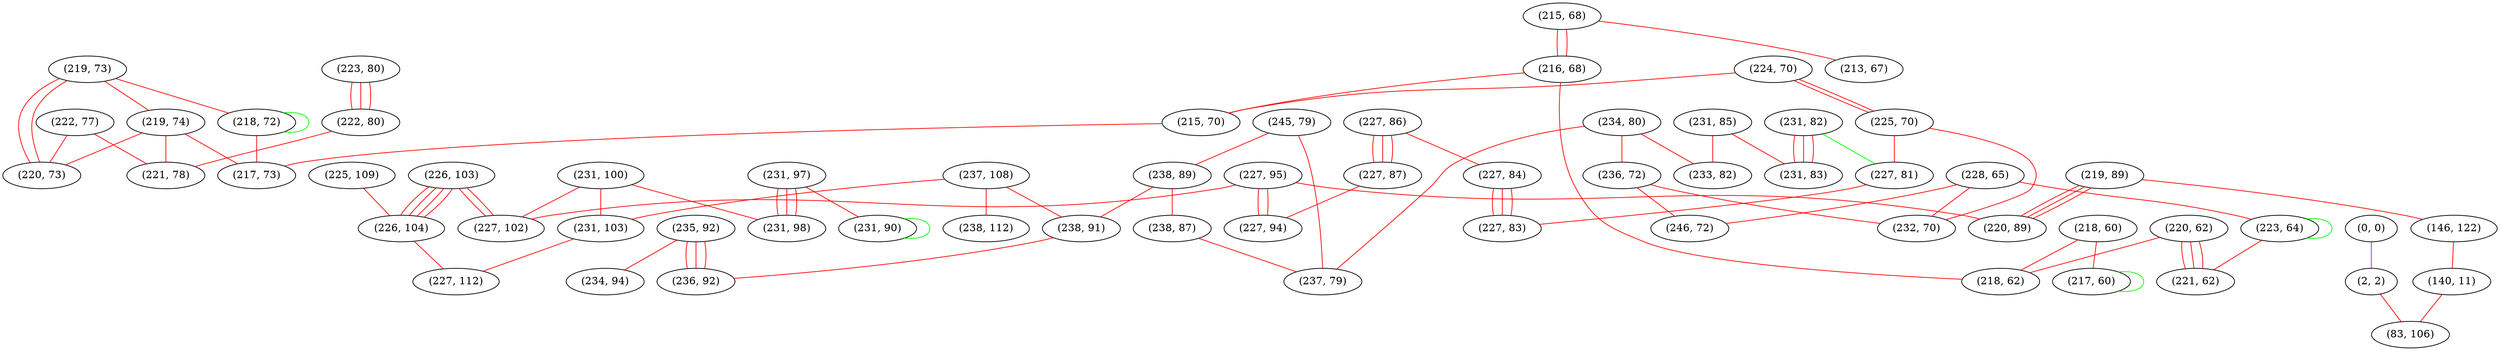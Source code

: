 graph "" {
"(215, 68)";
"(245, 79)";
"(227, 86)";
"(231, 97)";
"(225, 109)";
"(238, 89)";
"(216, 68)";
"(234, 80)";
"(224, 70)";
"(0, 0)";
"(231, 82)";
"(219, 73)";
"(222, 77)";
"(236, 72)";
"(226, 103)";
"(237, 108)";
"(231, 85)";
"(238, 112)";
"(228, 65)";
"(219, 89)";
"(235, 92)";
"(218, 60)";
"(146, 122)";
"(231, 100)";
"(218, 72)";
"(219, 74)";
"(225, 70)";
"(2, 2)";
"(233, 82)";
"(215, 70)";
"(227, 81)";
"(223, 64)";
"(234, 94)";
"(220, 62)";
"(223, 80)";
"(226, 104)";
"(227, 84)";
"(231, 103)";
"(238, 91)";
"(227, 95)";
"(222, 80)";
"(140, 11)";
"(232, 70)";
"(83, 106)";
"(236, 92)";
"(238, 87)";
"(231, 98)";
"(231, 83)";
"(221, 62)";
"(227, 87)";
"(237, 79)";
"(220, 73)";
"(227, 94)";
"(213, 67)";
"(218, 62)";
"(221, 78)";
"(227, 83)";
"(227, 102)";
"(227, 112)";
"(231, 90)";
"(220, 89)";
"(217, 73)";
"(217, 60)";
"(246, 72)";
"(215, 68)" -- "(213, 67)"  [color=red, key=0, weight=1];
"(215, 68)" -- "(216, 68)"  [color=red, key=0, weight=1];
"(215, 68)" -- "(216, 68)"  [color=red, key=1, weight=1];
"(245, 79)" -- "(238, 89)"  [color=red, key=0, weight=1];
"(245, 79)" -- "(237, 79)"  [color=red, key=0, weight=1];
"(227, 86)" -- "(227, 87)"  [color=red, key=0, weight=1];
"(227, 86)" -- "(227, 87)"  [color=red, key=1, weight=1];
"(227, 86)" -- "(227, 87)"  [color=red, key=2, weight=1];
"(227, 86)" -- "(227, 84)"  [color=red, key=0, weight=1];
"(231, 97)" -- "(231, 90)"  [color=red, key=0, weight=1];
"(231, 97)" -- "(231, 98)"  [color=red, key=0, weight=1];
"(231, 97)" -- "(231, 98)"  [color=red, key=1, weight=1];
"(231, 97)" -- "(231, 98)"  [color=red, key=2, weight=1];
"(225, 109)" -- "(226, 104)"  [color=red, key=0, weight=1];
"(238, 89)" -- "(238, 91)"  [color=red, key=0, weight=1];
"(238, 89)" -- "(238, 87)"  [color=red, key=0, weight=1];
"(216, 68)" -- "(215, 70)"  [color=red, key=0, weight=1];
"(216, 68)" -- "(218, 62)"  [color=red, key=0, weight=1];
"(234, 80)" -- "(233, 82)"  [color=red, key=0, weight=1];
"(234, 80)" -- "(237, 79)"  [color=red, key=0, weight=1];
"(234, 80)" -- "(236, 72)"  [color=red, key=0, weight=1];
"(224, 70)" -- "(215, 70)"  [color=red, key=0, weight=1];
"(224, 70)" -- "(225, 70)"  [color=red, key=0, weight=1];
"(224, 70)" -- "(225, 70)"  [color=red, key=1, weight=1];
"(0, 0)" -- "(2, 2)"  [color=purple, key=0, weight=4];
"(231, 82)" -- "(231, 83)"  [color=red, key=0, weight=1];
"(231, 82)" -- "(231, 83)"  [color=red, key=1, weight=1];
"(231, 82)" -- "(231, 83)"  [color=red, key=2, weight=1];
"(231, 82)" -- "(227, 81)"  [color=green, key=0, weight=2];
"(219, 73)" -- "(218, 72)"  [color=red, key=0, weight=1];
"(219, 73)" -- "(219, 74)"  [color=red, key=0, weight=1];
"(219, 73)" -- "(220, 73)"  [color=red, key=0, weight=1];
"(219, 73)" -- "(220, 73)"  [color=red, key=1, weight=1];
"(222, 77)" -- "(221, 78)"  [color=red, key=0, weight=1];
"(222, 77)" -- "(220, 73)"  [color=red, key=0, weight=1];
"(236, 72)" -- "(246, 72)"  [color=red, key=0, weight=1];
"(236, 72)" -- "(232, 70)"  [color=red, key=0, weight=1];
"(226, 103)" -- "(226, 104)"  [color=red, key=0, weight=1];
"(226, 103)" -- "(226, 104)"  [color=red, key=1, weight=1];
"(226, 103)" -- "(226, 104)"  [color=red, key=2, weight=1];
"(226, 103)" -- "(226, 104)"  [color=red, key=3, weight=1];
"(226, 103)" -- "(227, 102)"  [color=red, key=0, weight=1];
"(226, 103)" -- "(227, 102)"  [color=red, key=1, weight=1];
"(237, 108)" -- "(238, 91)"  [color=red, key=0, weight=1];
"(237, 108)" -- "(231, 103)"  [color=red, key=0, weight=1];
"(237, 108)" -- "(238, 112)"  [color=red, key=0, weight=1];
"(231, 85)" -- "(233, 82)"  [color=red, key=0, weight=1];
"(231, 85)" -- "(231, 83)"  [color=red, key=0, weight=1];
"(228, 65)" -- "(232, 70)"  [color=red, key=0, weight=1];
"(228, 65)" -- "(223, 64)"  [color=red, key=0, weight=1];
"(228, 65)" -- "(246, 72)"  [color=red, key=0, weight=1];
"(219, 89)" -- "(220, 89)"  [color=red, key=0, weight=1];
"(219, 89)" -- "(220, 89)"  [color=red, key=1, weight=1];
"(219, 89)" -- "(220, 89)"  [color=red, key=2, weight=1];
"(219, 89)" -- "(146, 122)"  [color=red, key=0, weight=1];
"(235, 92)" -- "(236, 92)"  [color=red, key=0, weight=1];
"(235, 92)" -- "(236, 92)"  [color=red, key=1, weight=1];
"(235, 92)" -- "(236, 92)"  [color=red, key=2, weight=1];
"(235, 92)" -- "(234, 94)"  [color=red, key=0, weight=1];
"(218, 60)" -- "(218, 62)"  [color=red, key=0, weight=1];
"(218, 60)" -- "(217, 60)"  [color=red, key=0, weight=1];
"(146, 122)" -- "(140, 11)"  [color=red, key=0, weight=1];
"(231, 100)" -- "(231, 98)"  [color=red, key=0, weight=1];
"(231, 100)" -- "(231, 103)"  [color=red, key=0, weight=1];
"(231, 100)" -- "(227, 102)"  [color=red, key=0, weight=1];
"(218, 72)" -- "(218, 72)"  [color=green, key=0, weight=2];
"(218, 72)" -- "(217, 73)"  [color=red, key=0, weight=1];
"(219, 74)" -- "(221, 78)"  [color=red, key=0, weight=1];
"(219, 74)" -- "(220, 73)"  [color=red, key=0, weight=1];
"(219, 74)" -- "(217, 73)"  [color=red, key=0, weight=1];
"(225, 70)" -- "(227, 81)"  [color=red, key=0, weight=1];
"(225, 70)" -- "(232, 70)"  [color=red, key=0, weight=1];
"(2, 2)" -- "(83, 106)"  [color=red, key=0, weight=1];
"(215, 70)" -- "(217, 73)"  [color=red, key=0, weight=1];
"(227, 81)" -- "(227, 83)"  [color=red, key=0, weight=1];
"(223, 64)" -- "(221, 62)"  [color=red, key=0, weight=1];
"(223, 64)" -- "(223, 64)"  [color=green, key=0, weight=2];
"(220, 62)" -- "(221, 62)"  [color=red, key=0, weight=1];
"(220, 62)" -- "(221, 62)"  [color=red, key=1, weight=1];
"(220, 62)" -- "(221, 62)"  [color=red, key=2, weight=1];
"(220, 62)" -- "(218, 62)"  [color=red, key=0, weight=1];
"(223, 80)" -- "(222, 80)"  [color=red, key=0, weight=1];
"(223, 80)" -- "(222, 80)"  [color=red, key=1, weight=1];
"(223, 80)" -- "(222, 80)"  [color=red, key=2, weight=1];
"(226, 104)" -- "(227, 112)"  [color=red, key=0, weight=1];
"(227, 84)" -- "(227, 83)"  [color=red, key=0, weight=1];
"(227, 84)" -- "(227, 83)"  [color=red, key=1, weight=1];
"(227, 84)" -- "(227, 83)"  [color=red, key=2, weight=1];
"(231, 103)" -- "(227, 112)"  [color=red, key=0, weight=1];
"(238, 91)" -- "(236, 92)"  [color=red, key=0, weight=1];
"(227, 95)" -- "(220, 89)"  [color=red, key=0, weight=1];
"(227, 95)" -- "(227, 94)"  [color=red, key=0, weight=1];
"(227, 95)" -- "(227, 94)"  [color=red, key=1, weight=1];
"(227, 95)" -- "(227, 102)"  [color=red, key=0, weight=1];
"(222, 80)" -- "(221, 78)"  [color=red, key=0, weight=1];
"(140, 11)" -- "(83, 106)"  [color=red, key=0, weight=1];
"(238, 87)" -- "(237, 79)"  [color=red, key=0, weight=1];
"(227, 87)" -- "(227, 94)"  [color=red, key=0, weight=1];
"(231, 90)" -- "(231, 90)"  [color=green, key=0, weight=2];
"(217, 60)" -- "(217, 60)"  [color=green, key=0, weight=2];
}
